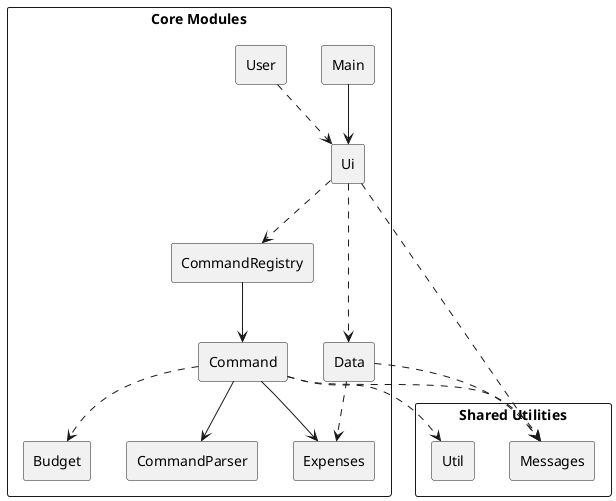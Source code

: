 @startuml
skinparam componentStyle rectangle
skinparam packageStyle rect
'skinparam ArrowColor LightGreen

package "Core Modules" {
  [Main]
  [Ui]
  [User]
  [Command]
  [CommandRegistry]
  [CommandParser]
  [Data]
  [Expenses]
  [Budget]
}

package "Shared Utilities" {
  [Util]
  [Messages]
}

' Core flows
[User] ..> [Ui]
[Main] --> [Ui]
[Ui] ..> [Data]
[Data] ..> [Expenses]
[Ui] ..> [CommandRegistry]
[CommandRegistry] --> [Command]
[Command] --> [CommandParser]
[Command] --> [Expenses]
[Command] ..> [Budget]
' Shared utilities usage
'[Ui] ..> [Util]
[Ui] ..> [Messages]
[Command] ..> [Util]
[Command] ..> [Messages]
'[Expenses] ..> [Util]
'[Expenses] ..> [Messages]
'[CommandRegistry] ..> [Messages]
[Data] ..> [Messages]
'[Data] ..> [Util]

@enduml
